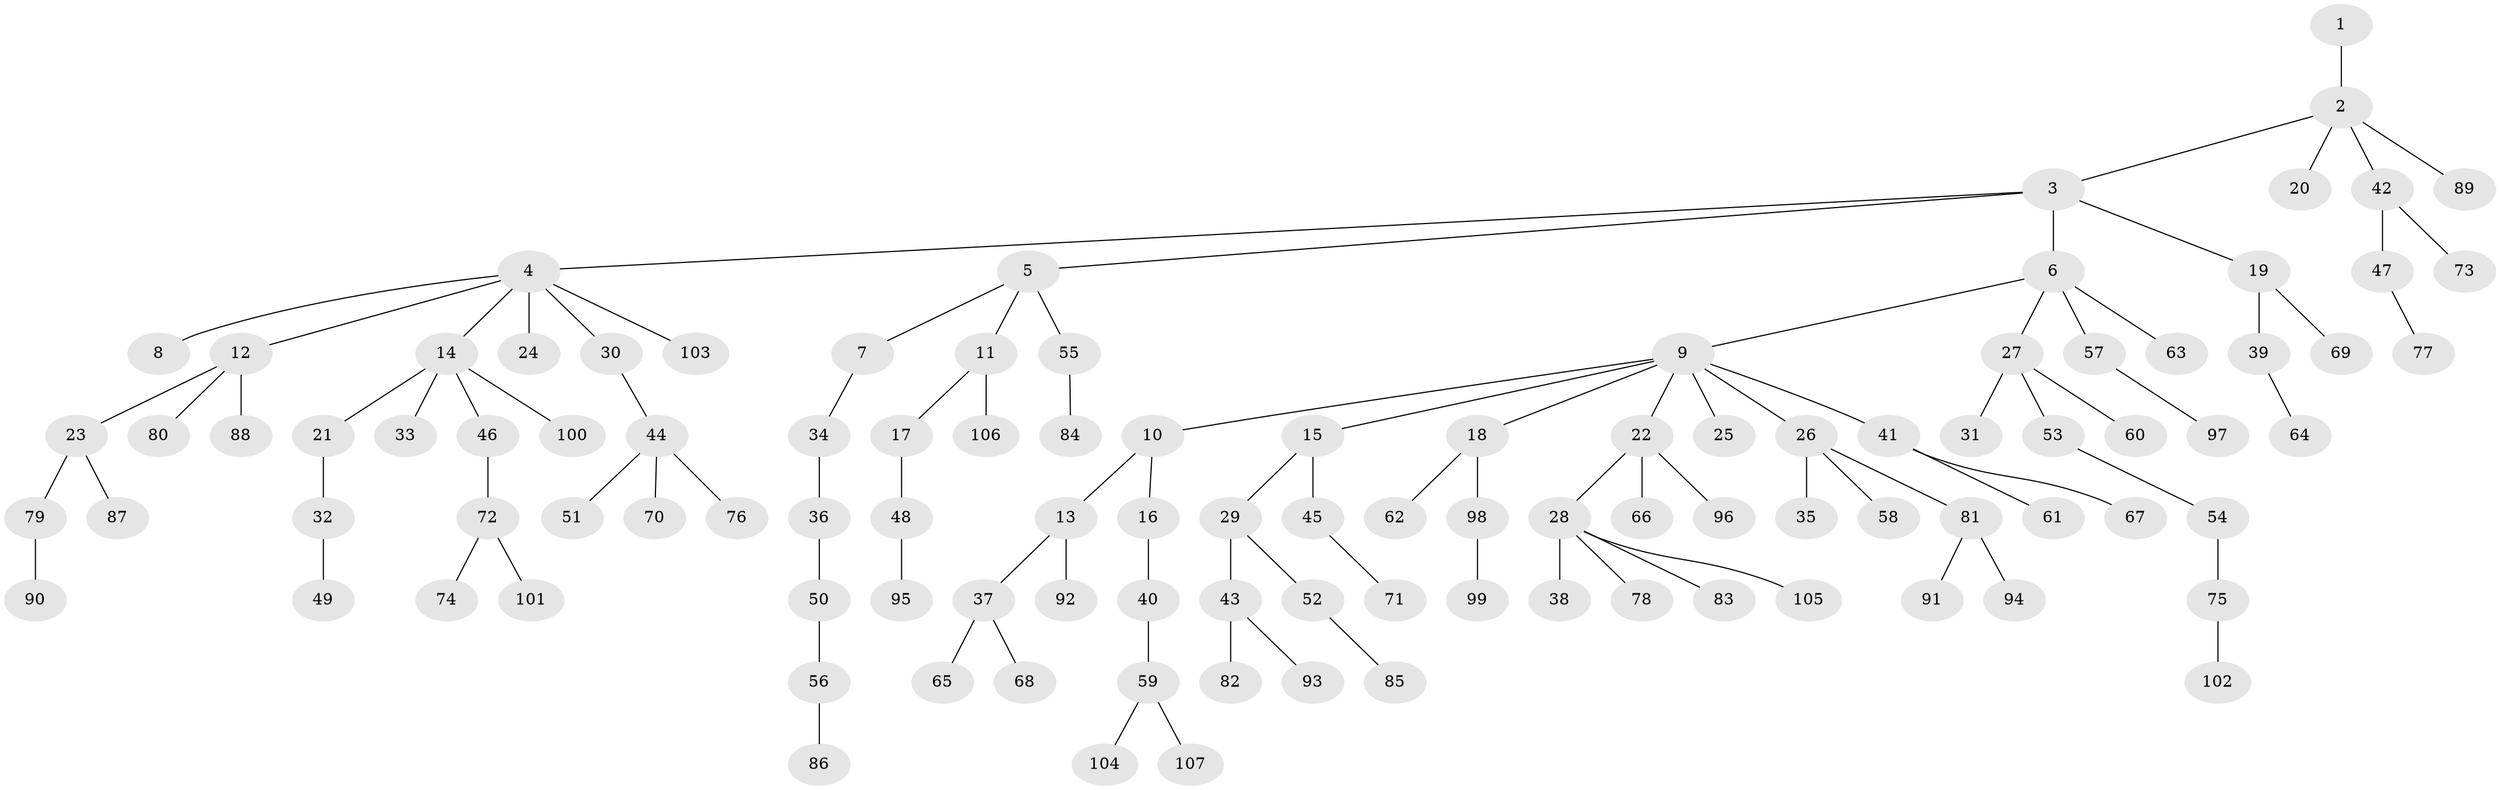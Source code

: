 // Generated by graph-tools (version 1.1) at 2025/52/03/09/25 04:52:32]
// undirected, 107 vertices, 106 edges
graph export_dot {
graph [start="1"]
  node [color=gray90,style=filled];
  1;
  2;
  3;
  4;
  5;
  6;
  7;
  8;
  9;
  10;
  11;
  12;
  13;
  14;
  15;
  16;
  17;
  18;
  19;
  20;
  21;
  22;
  23;
  24;
  25;
  26;
  27;
  28;
  29;
  30;
  31;
  32;
  33;
  34;
  35;
  36;
  37;
  38;
  39;
  40;
  41;
  42;
  43;
  44;
  45;
  46;
  47;
  48;
  49;
  50;
  51;
  52;
  53;
  54;
  55;
  56;
  57;
  58;
  59;
  60;
  61;
  62;
  63;
  64;
  65;
  66;
  67;
  68;
  69;
  70;
  71;
  72;
  73;
  74;
  75;
  76;
  77;
  78;
  79;
  80;
  81;
  82;
  83;
  84;
  85;
  86;
  87;
  88;
  89;
  90;
  91;
  92;
  93;
  94;
  95;
  96;
  97;
  98;
  99;
  100;
  101;
  102;
  103;
  104;
  105;
  106;
  107;
  1 -- 2;
  2 -- 3;
  2 -- 20;
  2 -- 42;
  2 -- 89;
  3 -- 4;
  3 -- 5;
  3 -- 6;
  3 -- 19;
  4 -- 8;
  4 -- 12;
  4 -- 14;
  4 -- 24;
  4 -- 30;
  4 -- 103;
  5 -- 7;
  5 -- 11;
  5 -- 55;
  6 -- 9;
  6 -- 27;
  6 -- 57;
  6 -- 63;
  7 -- 34;
  9 -- 10;
  9 -- 15;
  9 -- 18;
  9 -- 22;
  9 -- 25;
  9 -- 26;
  9 -- 41;
  10 -- 13;
  10 -- 16;
  11 -- 17;
  11 -- 106;
  12 -- 23;
  12 -- 80;
  12 -- 88;
  13 -- 37;
  13 -- 92;
  14 -- 21;
  14 -- 33;
  14 -- 46;
  14 -- 100;
  15 -- 29;
  15 -- 45;
  16 -- 40;
  17 -- 48;
  18 -- 62;
  18 -- 98;
  19 -- 39;
  19 -- 69;
  21 -- 32;
  22 -- 28;
  22 -- 66;
  22 -- 96;
  23 -- 79;
  23 -- 87;
  26 -- 35;
  26 -- 58;
  26 -- 81;
  27 -- 31;
  27 -- 53;
  27 -- 60;
  28 -- 38;
  28 -- 78;
  28 -- 83;
  28 -- 105;
  29 -- 43;
  29 -- 52;
  30 -- 44;
  32 -- 49;
  34 -- 36;
  36 -- 50;
  37 -- 65;
  37 -- 68;
  39 -- 64;
  40 -- 59;
  41 -- 61;
  41 -- 67;
  42 -- 47;
  42 -- 73;
  43 -- 82;
  43 -- 93;
  44 -- 51;
  44 -- 70;
  44 -- 76;
  45 -- 71;
  46 -- 72;
  47 -- 77;
  48 -- 95;
  50 -- 56;
  52 -- 85;
  53 -- 54;
  54 -- 75;
  55 -- 84;
  56 -- 86;
  57 -- 97;
  59 -- 104;
  59 -- 107;
  72 -- 74;
  72 -- 101;
  75 -- 102;
  79 -- 90;
  81 -- 91;
  81 -- 94;
  98 -- 99;
}
